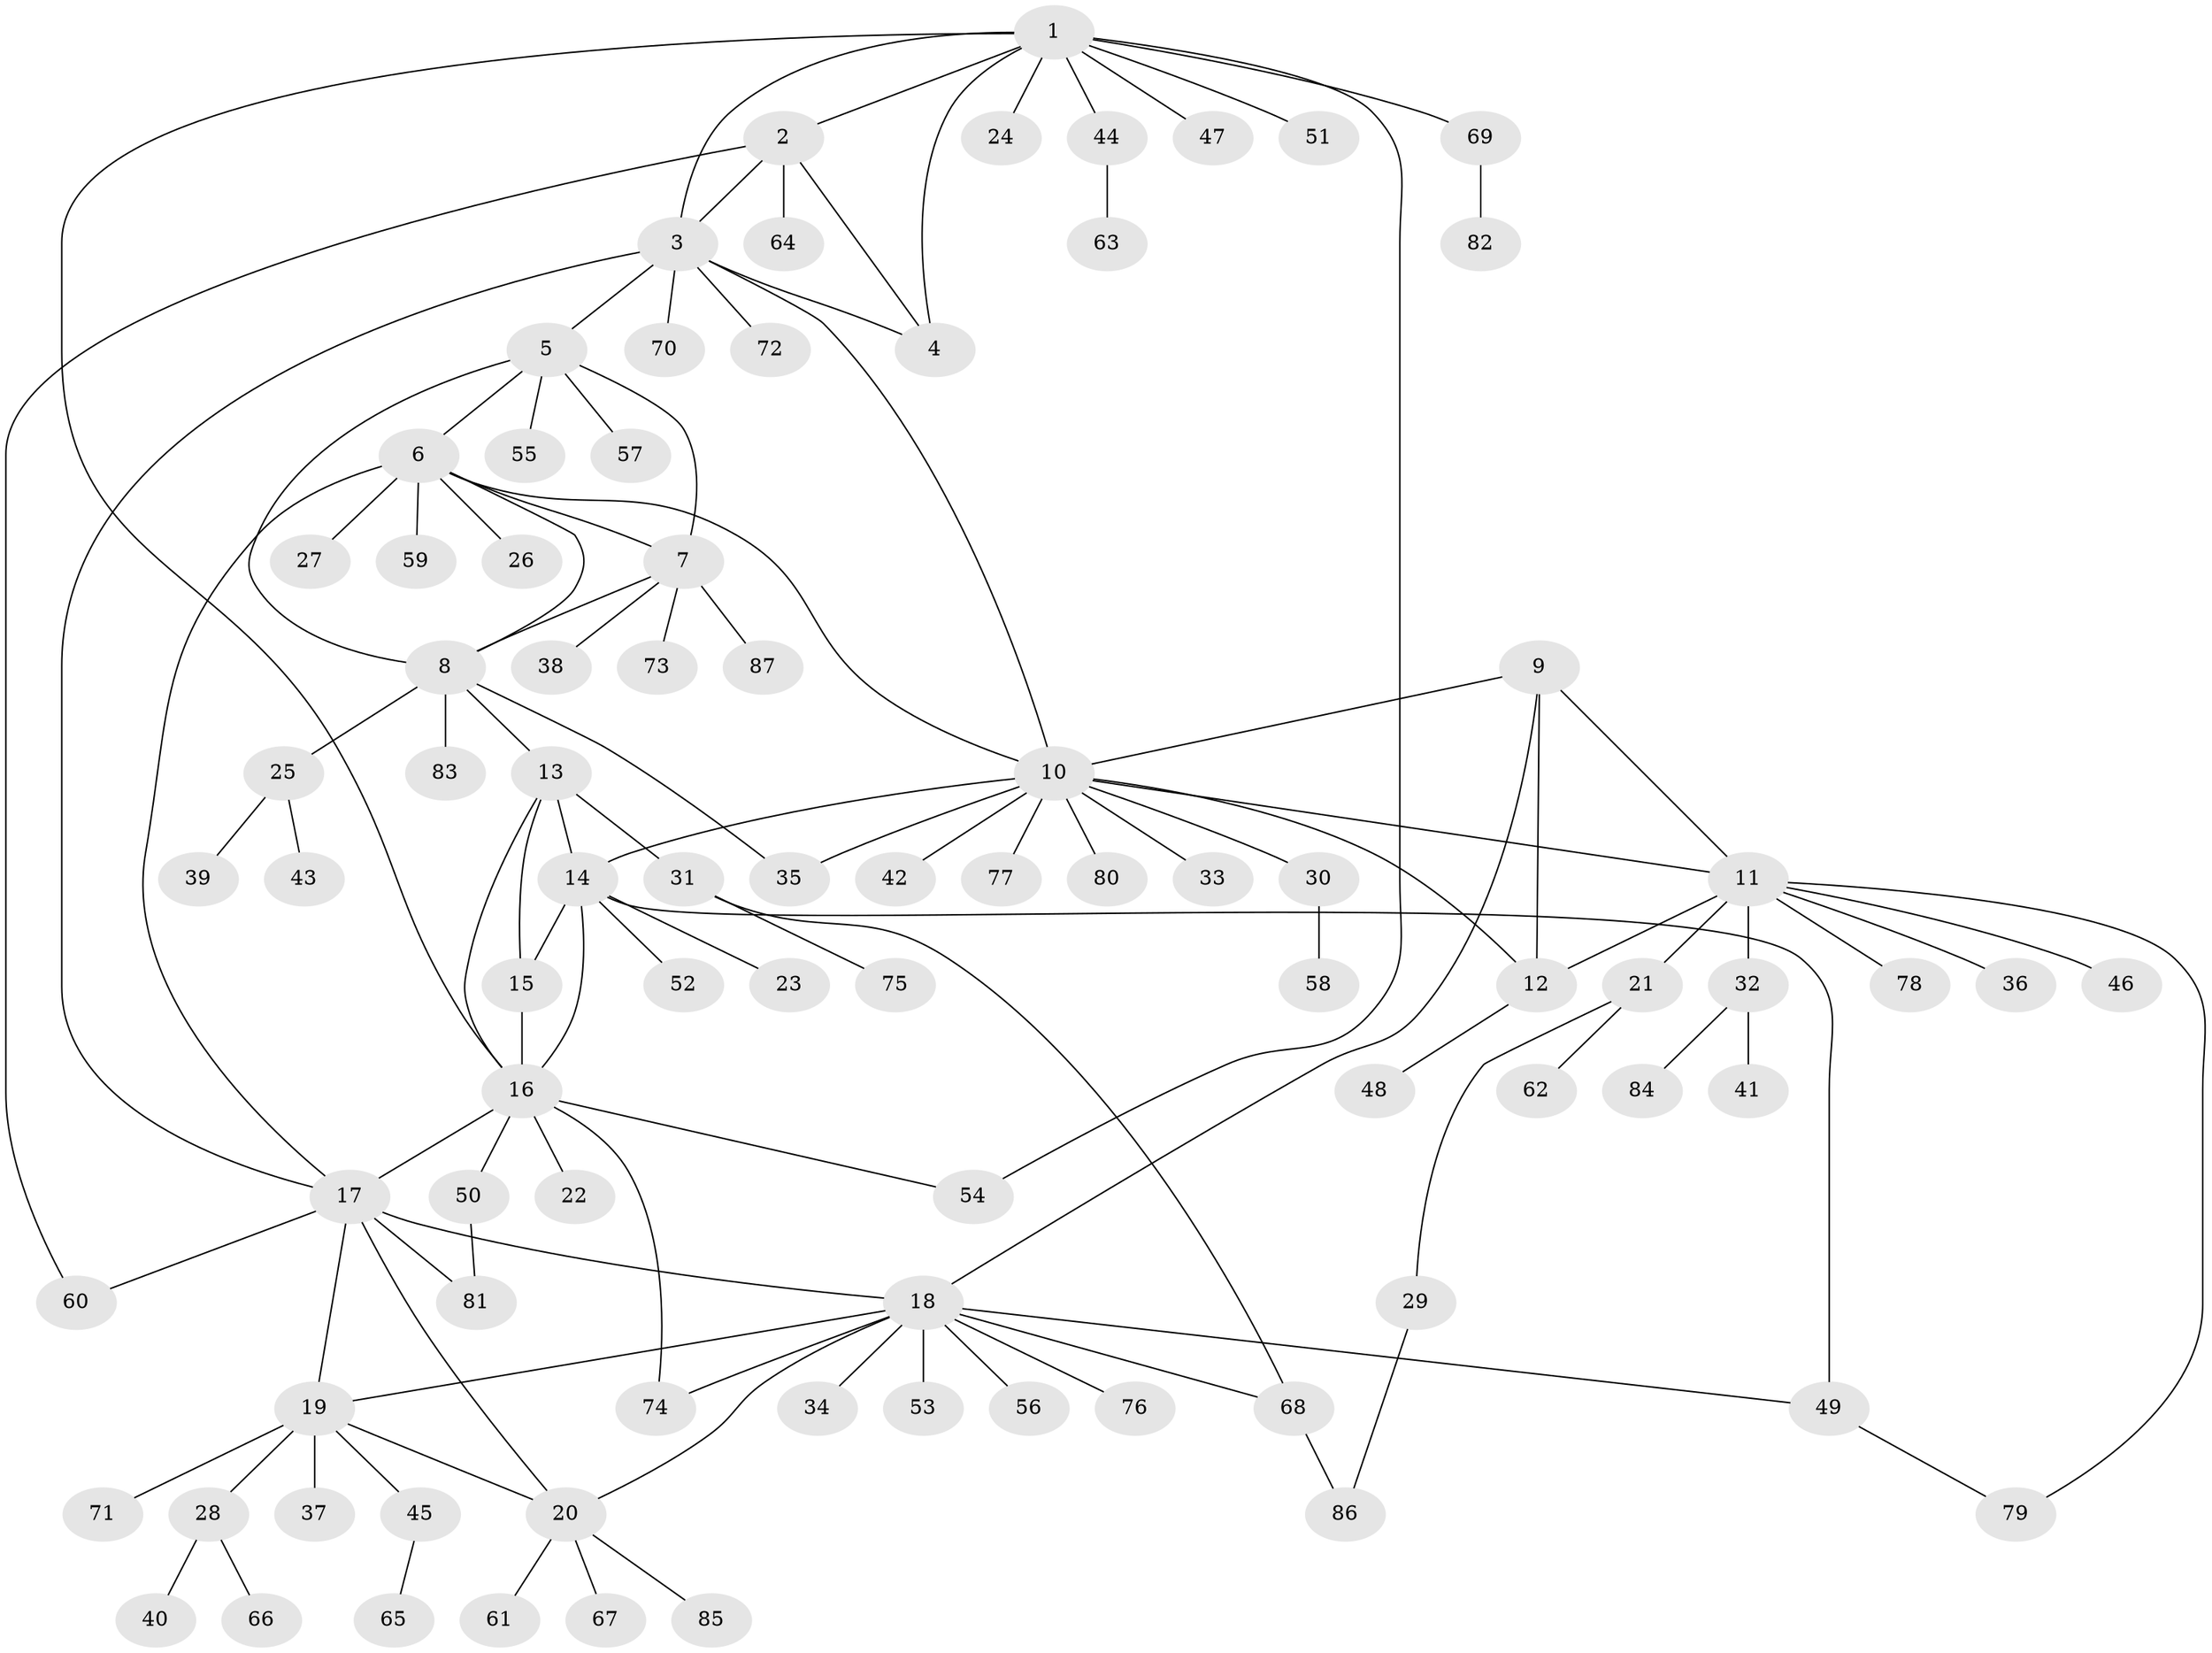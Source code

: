 // Generated by graph-tools (version 1.1) at 2025/50/03/09/25 03:50:30]
// undirected, 87 vertices, 116 edges
graph export_dot {
graph [start="1"]
  node [color=gray90,style=filled];
  1;
  2;
  3;
  4;
  5;
  6;
  7;
  8;
  9;
  10;
  11;
  12;
  13;
  14;
  15;
  16;
  17;
  18;
  19;
  20;
  21;
  22;
  23;
  24;
  25;
  26;
  27;
  28;
  29;
  30;
  31;
  32;
  33;
  34;
  35;
  36;
  37;
  38;
  39;
  40;
  41;
  42;
  43;
  44;
  45;
  46;
  47;
  48;
  49;
  50;
  51;
  52;
  53;
  54;
  55;
  56;
  57;
  58;
  59;
  60;
  61;
  62;
  63;
  64;
  65;
  66;
  67;
  68;
  69;
  70;
  71;
  72;
  73;
  74;
  75;
  76;
  77;
  78;
  79;
  80;
  81;
  82;
  83;
  84;
  85;
  86;
  87;
  1 -- 2;
  1 -- 3;
  1 -- 4;
  1 -- 16;
  1 -- 24;
  1 -- 44;
  1 -- 47;
  1 -- 51;
  1 -- 54;
  1 -- 69;
  2 -- 3;
  2 -- 4;
  2 -- 60;
  2 -- 64;
  3 -- 4;
  3 -- 5;
  3 -- 10;
  3 -- 17;
  3 -- 70;
  3 -- 72;
  5 -- 6;
  5 -- 7;
  5 -- 8;
  5 -- 55;
  5 -- 57;
  6 -- 7;
  6 -- 8;
  6 -- 10;
  6 -- 17;
  6 -- 26;
  6 -- 27;
  6 -- 59;
  7 -- 8;
  7 -- 38;
  7 -- 73;
  7 -- 87;
  8 -- 13;
  8 -- 25;
  8 -- 35;
  8 -- 83;
  9 -- 10;
  9 -- 11;
  9 -- 12;
  9 -- 18;
  10 -- 11;
  10 -- 12;
  10 -- 14;
  10 -- 30;
  10 -- 33;
  10 -- 35;
  10 -- 42;
  10 -- 77;
  10 -- 80;
  11 -- 12;
  11 -- 21;
  11 -- 32;
  11 -- 36;
  11 -- 46;
  11 -- 78;
  11 -- 79;
  12 -- 48;
  13 -- 14;
  13 -- 15;
  13 -- 16;
  13 -- 31;
  14 -- 15;
  14 -- 16;
  14 -- 23;
  14 -- 49;
  14 -- 52;
  15 -- 16;
  16 -- 17;
  16 -- 22;
  16 -- 50;
  16 -- 54;
  16 -- 74;
  17 -- 18;
  17 -- 19;
  17 -- 20;
  17 -- 60;
  17 -- 81;
  18 -- 19;
  18 -- 20;
  18 -- 34;
  18 -- 49;
  18 -- 53;
  18 -- 56;
  18 -- 68;
  18 -- 74;
  18 -- 76;
  19 -- 20;
  19 -- 28;
  19 -- 37;
  19 -- 45;
  19 -- 71;
  20 -- 61;
  20 -- 67;
  20 -- 85;
  21 -- 29;
  21 -- 62;
  25 -- 39;
  25 -- 43;
  28 -- 40;
  28 -- 66;
  29 -- 86;
  30 -- 58;
  31 -- 68;
  31 -- 75;
  32 -- 41;
  32 -- 84;
  44 -- 63;
  45 -- 65;
  49 -- 79;
  50 -- 81;
  68 -- 86;
  69 -- 82;
}
